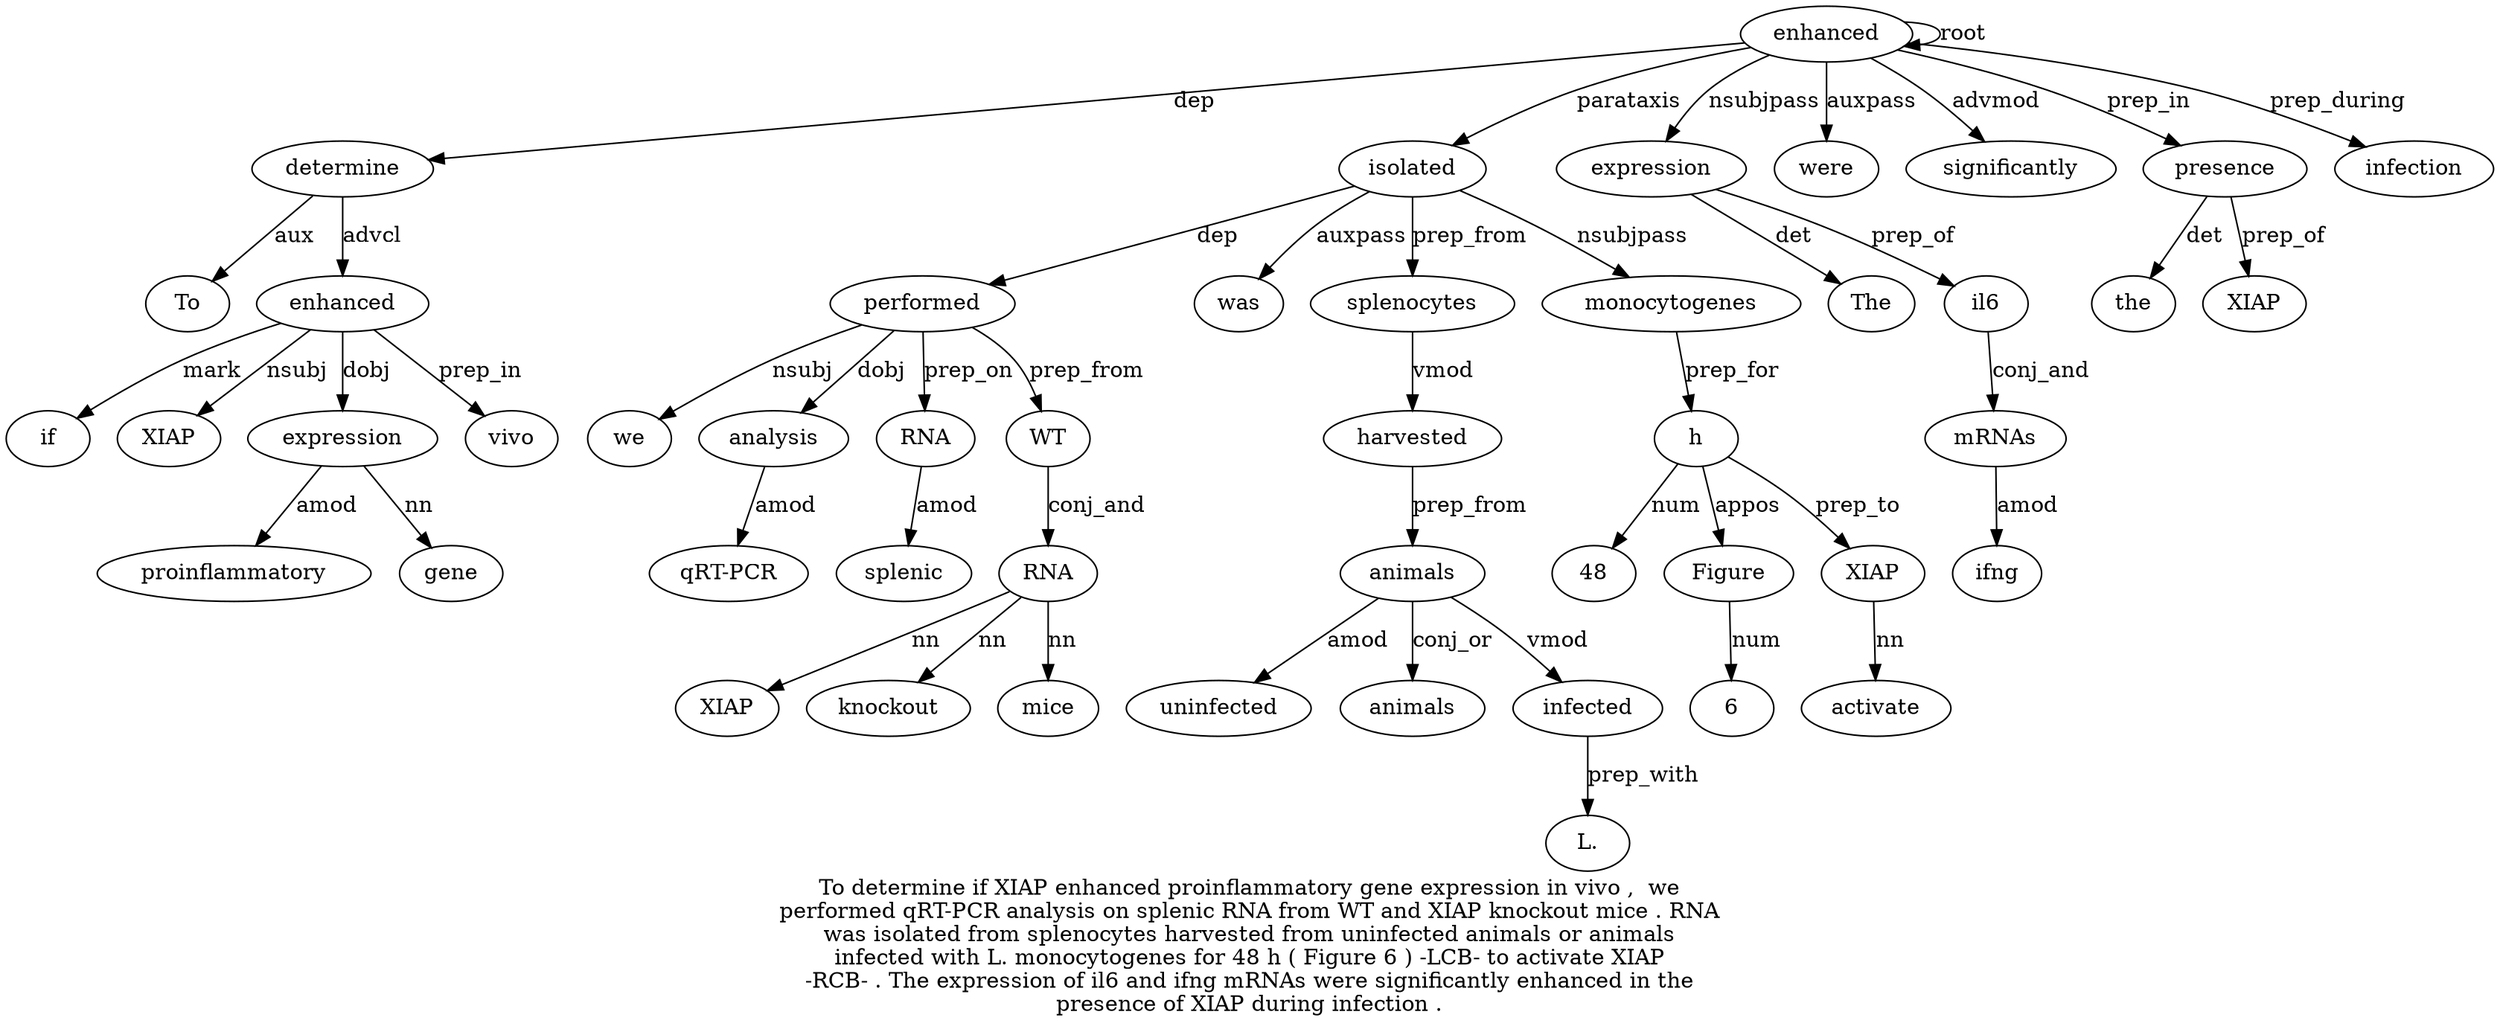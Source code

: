 digraph "To determine if XIAP enhanced proinflammatory gene expression in vivo ,  we performed qRT-PCR analysis on splenic RNA from WT and XIAP knockout mice . RNA was isolated from splenocytes harvested from uninfected animals or animals infected with L. monocytogenes for 48 h ( Figure 6 ) -LCB- to activate XIAP -RCB- . The expression of il6 and ifng mRNAs were significantly enhanced in the presence of XIAP during infection ." {
label="To determine if XIAP enhanced proinflammatory gene expression in vivo ,  we
performed qRT-PCR analysis on splenic RNA from WT and XIAP knockout mice . RNA
was isolated from splenocytes harvested from uninfected animals or animals
infected with L. monocytogenes for 48 h ( Figure 6 ) -LCB- to activate XIAP
-RCB- . The expression of il6 and ifng mRNAs were significantly enhanced in the
presence of XIAP during infection .";
determine2 [style=filled, fillcolor=white, label=determine];
To1 [style=filled, fillcolor=white, label=To];
determine2 -> To1  [label=aux];
enhanced63 [style=filled, fillcolor=white, label=enhanced];
enhanced63 -> determine2  [label=dep];
enhanced5 [style=filled, fillcolor=white, label=enhanced];
if3 [style=filled, fillcolor=white, label=if];
enhanced5 -> if3  [label=mark];
XIAP4 [style=filled, fillcolor=white, label=XIAP];
enhanced5 -> XIAP4  [label=nsubj];
determine2 -> enhanced5  [label=advcl];
expression8 [style=filled, fillcolor=white, label=expression];
proinflammatory6 [style=filled, fillcolor=white, label=proinflammatory];
expression8 -> proinflammatory6  [label=amod];
gene7 [style=filled, fillcolor=white, label=gene];
expression8 -> gene7  [label=nn];
enhanced5 -> expression8  [label=dobj];
vivo10 [style=filled, fillcolor=white, label=vivo];
enhanced5 -> vivo10  [label=prep_in];
performed13 [style=filled, fillcolor=white, label=performed];
we12 [style=filled, fillcolor=white, label=we];
performed13 -> we12  [label=nsubj];
isolated28 [style=filled, fillcolor=white, label=isolated];
isolated28 -> performed13  [label=dep];
analysis15 [style=filled, fillcolor=white, label=analysis];
"qRT-PCR14" [style=filled, fillcolor=white, label="qRT-PCR"];
analysis15 -> "qRT-PCR14"  [label=amod];
performed13 -> analysis15  [label=dobj];
RNA18 [style=filled, fillcolor=white, label=RNA];
splenic17 [style=filled, fillcolor=white, label=splenic];
RNA18 -> splenic17  [label=amod];
performed13 -> RNA18  [label=prep_on];
WT20 [style=filled, fillcolor=white, label=WT];
performed13 -> WT20  [label=prep_from];
RNA26 [style=filled, fillcolor=white, label=RNA];
XIAP22 [style=filled, fillcolor=white, label=XIAP];
RNA26 -> XIAP22  [label=nn];
knockout23 [style=filled, fillcolor=white, label=knockout];
RNA26 -> knockout23  [label=nn];
mice24 [style=filled, fillcolor=white, label=mice];
RNA26 -> mice24  [label=nn];
WT20 -> RNA26  [label=conj_and];
was27 [style=filled, fillcolor=white, label=was];
isolated28 -> was27  [label=auxpass];
enhanced63 -> isolated28  [label=parataxis];
splenocytes30 [style=filled, fillcolor=white, label=splenocytes];
isolated28 -> splenocytes30  [label=prep_from];
harvested31 [style=filled, fillcolor=white, label=harvested];
splenocytes30 -> harvested31  [label=vmod];
animals34 [style=filled, fillcolor=white, label=animals];
uninfected33 [style=filled, fillcolor=white, label=uninfected];
animals34 -> uninfected33  [label=amod];
harvested31 -> animals34  [label=prep_from];
animals36 [style=filled, fillcolor=white, label=animals];
animals34 -> animals36  [label=conj_or];
infected37 [style=filled, fillcolor=white, label=infected];
animals34 -> infected37  [label=vmod];
"L.39" [style=filled, fillcolor=white, label="L."];
infected37 -> "L.39"  [label=prep_with];
monocytogenes40 [style=filled, fillcolor=white, label=monocytogenes];
isolated28 -> monocytogenes40  [label=nsubjpass];
h43 [style=filled, fillcolor=white, label=h];
4842 [style=filled, fillcolor=white, label=48];
h43 -> 4842  [label=num];
monocytogenes40 -> h43  [label=prep_for];
Figure45 [style=filled, fillcolor=white, label=Figure];
h43 -> Figure45  [label=appos];
64 [style=filled, fillcolor=white, label=6];
Figure45 -> 64  [label=num];
XIAP51 [style=filled, fillcolor=white, label=XIAP];
activate50 [style=filled, fillcolor=white, label=activate];
XIAP51 -> activate50  [label=nn];
h43 -> XIAP51  [label=prep_to];
expression55 [style=filled, fillcolor=white, label=expression];
The54 [style=filled, fillcolor=white, label=The];
expression55 -> The54  [label=det];
enhanced63 -> expression55  [label=nsubjpass];
il657 [style=filled, fillcolor=white, label=il6];
expression55 -> il657  [label=prep_of];
mRNAs60 [style=filled, fillcolor=white, label=mRNAs];
ifng59 [style=filled, fillcolor=white, label=ifng];
mRNAs60 -> ifng59  [label=amod];
il657 -> mRNAs60  [label=conj_and];
were61 [style=filled, fillcolor=white, label=were];
enhanced63 -> were61  [label=auxpass];
significantly62 [style=filled, fillcolor=white, label=significantly];
enhanced63 -> significantly62  [label=advmod];
enhanced63 -> enhanced63  [label=root];
presence66 [style=filled, fillcolor=white, label=presence];
the65 [style=filled, fillcolor=white, label=the];
presence66 -> the65  [label=det];
enhanced63 -> presence66  [label=prep_in];
XIAP68 [style=filled, fillcolor=white, label=XIAP];
presence66 -> XIAP68  [label=prep_of];
infection70 [style=filled, fillcolor=white, label=infection];
enhanced63 -> infection70  [label=prep_during];
}
